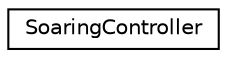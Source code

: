 digraph "Graphical Class Hierarchy"
{
 // INTERACTIVE_SVG=YES
  edge [fontname="Helvetica",fontsize="10",labelfontname="Helvetica",labelfontsize="10"];
  node [fontname="Helvetica",fontsize="10",shape=record];
  rankdir="LR";
  Node1 [label="SoaringController",height=0.2,width=0.4,color="black", fillcolor="white", style="filled",URL="$classSoaringController.html"];
}
